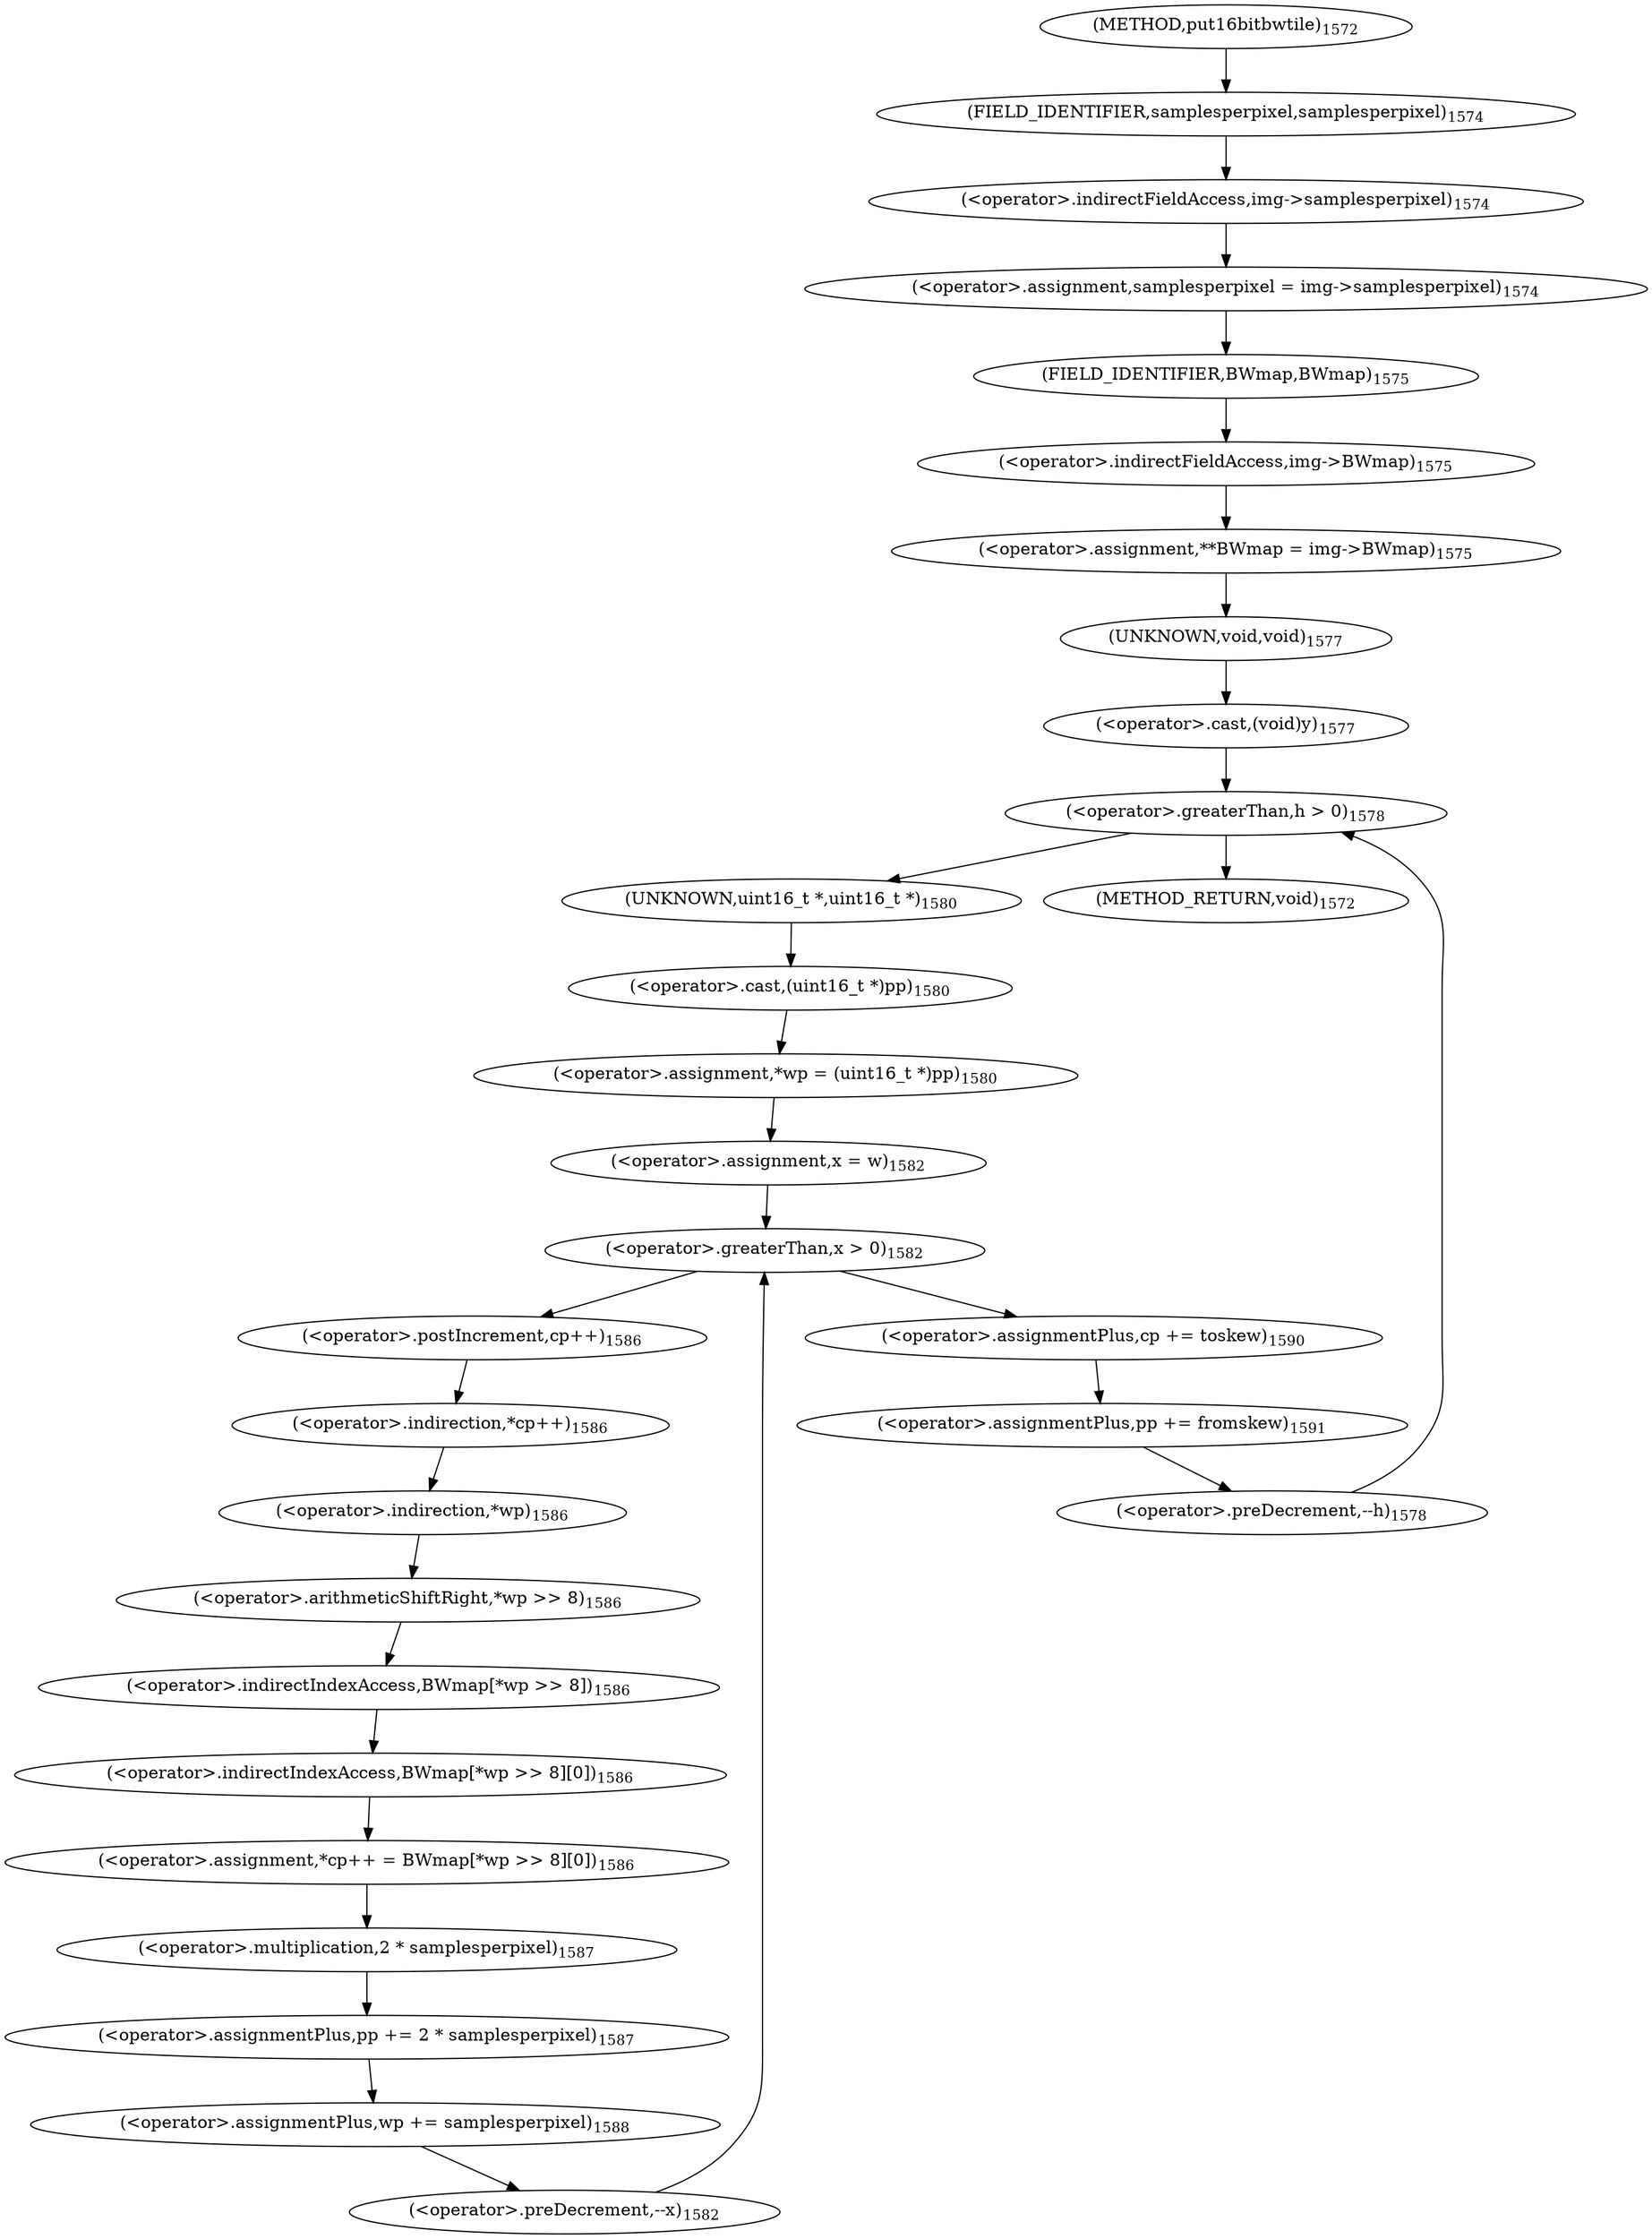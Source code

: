 digraph "put16bitbwtile" {  
"49992" [label = <(&lt;operator&gt;.assignment,samplesperpixel = img-&gt;samplesperpixel)<SUB>1574</SUB>> ]
"49998" [label = <(&lt;operator&gt;.assignment,**BWmap = img-&gt;BWmap)<SUB>1575</SUB>> ]
"50003" [label = <(&lt;operator&gt;.cast,(void)y)<SUB>1577</SUB>> ]
"49994" [label = <(&lt;operator&gt;.indirectFieldAccess,img-&gt;samplesperpixel)<SUB>1574</SUB>> ]
"50000" [label = <(&lt;operator&gt;.indirectFieldAccess,img-&gt;BWmap)<SUB>1575</SUB>> ]
"50004" [label = <(UNKNOWN,void,void)<SUB>1577</SUB>> ]
"50008" [label = <(&lt;operator&gt;.greaterThan,h &gt; 0)<SUB>1578</SUB>> ]
"50011" [label = <(&lt;operator&gt;.preDecrement,--h)<SUB>1578</SUB>> ]
"49996" [label = <(FIELD_IDENTIFIER,samplesperpixel,samplesperpixel)<SUB>1574</SUB>> ]
"50002" [label = <(FIELD_IDENTIFIER,BWmap,BWmap)<SUB>1575</SUB>> ]
"50015" [label = <(&lt;operator&gt;.assignment,*wp = (uint16_t *)pp)<SUB>1580</SUB>> ]
"50051" [label = <(&lt;operator&gt;.assignmentPlus,cp += toskew)<SUB>1590</SUB>> ]
"50054" [label = <(&lt;operator&gt;.assignmentPlus,pp += fromskew)<SUB>1591</SUB>> ]
"50017" [label = <(&lt;operator&gt;.cast,(uint16_t *)pp)<SUB>1580</SUB>> ]
"50025" [label = <(&lt;operator&gt;.greaterThan,x &gt; 0)<SUB>1582</SUB>> ]
"50028" [label = <(&lt;operator&gt;.preDecrement,--x)<SUB>1582</SUB>> ]
"50018" [label = <(UNKNOWN,uint16_t *,uint16_t *)<SUB>1580</SUB>> ]
"50022" [label = <(&lt;operator&gt;.assignment,x = w)<SUB>1582</SUB>> ]
"50031" [label = <(&lt;operator&gt;.assignment,*cp++ = BWmap[*wp &gt;&gt; 8][0])<SUB>1586</SUB>> ]
"50043" [label = <(&lt;operator&gt;.assignmentPlus,pp += 2 * samplesperpixel)<SUB>1587</SUB>> ]
"50048" [label = <(&lt;operator&gt;.assignmentPlus,wp += samplesperpixel)<SUB>1588</SUB>> ]
"50032" [label = <(&lt;operator&gt;.indirection,*cp++)<SUB>1586</SUB>> ]
"50035" [label = <(&lt;operator&gt;.indirectIndexAccess,BWmap[*wp &gt;&gt; 8][0])<SUB>1586</SUB>> ]
"50045" [label = <(&lt;operator&gt;.multiplication,2 * samplesperpixel)<SUB>1587</SUB>> ]
"50033" [label = <(&lt;operator&gt;.postIncrement,cp++)<SUB>1586</SUB>> ]
"50036" [label = <(&lt;operator&gt;.indirectIndexAccess,BWmap[*wp &gt;&gt; 8])<SUB>1586</SUB>> ]
"50038" [label = <(&lt;operator&gt;.arithmeticShiftRight,*wp &gt;&gt; 8)<SUB>1586</SUB>> ]
"50039" [label = <(&lt;operator&gt;.indirection,*wp)<SUB>1586</SUB>> ]
"49980" [label = <(METHOD,put16bitbwtile)<SUB>1572</SUB>> ]
"50057" [label = <(METHOD_RETURN,void)<SUB>1572</SUB>> ]
  "49992" -> "50002" 
  "49998" -> "50004" 
  "50003" -> "50008" 
  "49994" -> "49992" 
  "50000" -> "49998" 
  "50004" -> "50003" 
  "50008" -> "50057" 
  "50008" -> "50018" 
  "50011" -> "50008" 
  "49996" -> "49994" 
  "50002" -> "50000" 
  "50015" -> "50022" 
  "50051" -> "50054" 
  "50054" -> "50011" 
  "50017" -> "50015" 
  "50025" -> "50033" 
  "50025" -> "50051" 
  "50028" -> "50025" 
  "50018" -> "50017" 
  "50022" -> "50025" 
  "50031" -> "50045" 
  "50043" -> "50048" 
  "50048" -> "50028" 
  "50032" -> "50039" 
  "50035" -> "50031" 
  "50045" -> "50043" 
  "50033" -> "50032" 
  "50036" -> "50035" 
  "50038" -> "50036" 
  "50039" -> "50038" 
  "49980" -> "49996" 
}
